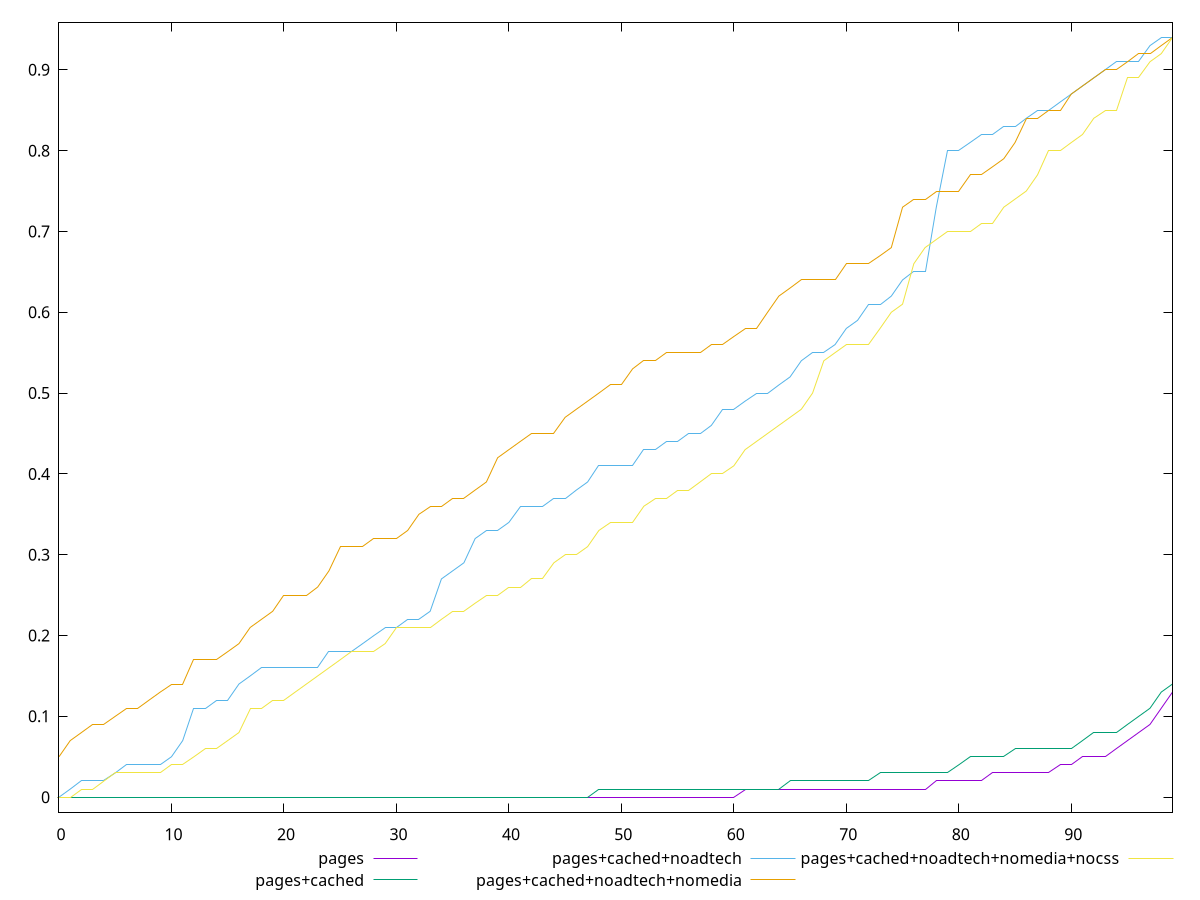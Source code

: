 reset

$pages <<EOF
0 0
1 0
2 0
3 0
4 0
5 0
6 0
7 0
8 0
9 0
10 0
11 0
12 0
13 0
14 0
15 0
16 0
17 0
18 0
19 0
20 0
21 0
22 0
23 0
24 0
25 0
26 0
27 0
28 0
29 0
30 0
31 0
32 0
33 0
34 0
35 0
36 0
37 0
38 0
39 0
40 0
41 0
42 0
43 0
44 0
45 0
46 0
47 0
48 0
49 0
50 0
51 0
52 0
53 0
54 0
55 0
56 0
57 0
58 0
59 0
60 0
61 0.01
62 0.01
63 0.01
64 0.01
65 0.01
66 0.01
67 0.01
68 0.01
69 0.01
70 0.01
71 0.01
72 0.01
73 0.01
74 0.01
75 0.01
76 0.01
77 0.01
78 0.02
79 0.02
80 0.02
81 0.02
82 0.02
83 0.03
84 0.03
85 0.03
86 0.03
87 0.03
88 0.03
89 0.04
90 0.04
91 0.05
92 0.05
93 0.05
94 0.06
95 0.07
96 0.08
97 0.09
98 0.11
99 0.13
EOF

$pagesCached <<EOF
0 0
1 0
2 0
3 0
4 0
5 0
6 0
7 0
8 0
9 0
10 0
11 0
12 0
13 0
14 0
15 0
16 0
17 0
18 0
19 0
20 0
21 0
22 0
23 0
24 0
25 0
26 0
27 0
28 0
29 0
30 0
31 0
32 0
33 0
34 0
35 0
36 0
37 0
38 0
39 0
40 0
41 0
42 0
43 0
44 0
45 0
46 0
47 0
48 0.01
49 0.01
50 0.01
51 0.01
52 0.01
53 0.01
54 0.01
55 0.01
56 0.01
57 0.01
58 0.01
59 0.01
60 0.01
61 0.01
62 0.01
63 0.01
64 0.01
65 0.02
66 0.02
67 0.02
68 0.02
69 0.02
70 0.02
71 0.02
72 0.02
73 0.03
74 0.03
75 0.03
76 0.03
77 0.03
78 0.03
79 0.03
80 0.04
81 0.05
82 0.05
83 0.05
84 0.05
85 0.06
86 0.06
87 0.06
88 0.06
89 0.06
90 0.06
91 0.07
92 0.08
93 0.08
94 0.08
95 0.09
96 0.1
97 0.11
98 0.13
99 0.14
EOF

$pagesCachedNoadtech <<EOF
0 0
1 0.01
2 0.02
3 0.02
4 0.02
5 0.03
6 0.04
7 0.04
8 0.04
9 0.04
10 0.05
11 0.07
12 0.11
13 0.11
14 0.12
15 0.12
16 0.14
17 0.15
18 0.16
19 0.16
20 0.16
21 0.16
22 0.16
23 0.16
24 0.18
25 0.18
26 0.18
27 0.19
28 0.2
29 0.21
30 0.21
31 0.22
32 0.22
33 0.23
34 0.27
35 0.28
36 0.29
37 0.32
38 0.33
39 0.33
40 0.34
41 0.36
42 0.36
43 0.36
44 0.37
45 0.37
46 0.38
47 0.39
48 0.41
49 0.41
50 0.41
51 0.41
52 0.43
53 0.43
54 0.44
55 0.44
56 0.45
57 0.45
58 0.46
59 0.48
60 0.48
61 0.49
62 0.5
63 0.5
64 0.51
65 0.52
66 0.54
67 0.55
68 0.55
69 0.56
70 0.58
71 0.59
72 0.61
73 0.61
74 0.62
75 0.64
76 0.65
77 0.65
78 0.73
79 0.8
80 0.8
81 0.81
82 0.82
83 0.82
84 0.83
85 0.83
86 0.84
87 0.85
88 0.85
89 0.86
90 0.87
91 0.88
92 0.89
93 0.9
94 0.91
95 0.91
96 0.91
97 0.93
98 0.94
99 0.94
EOF

$pagesCachedNoadtechNomedia <<EOF
0 0.05
1 0.07
2 0.08
3 0.09
4 0.09
5 0.1
6 0.11
7 0.11
8 0.12
9 0.13
10 0.14
11 0.14
12 0.17
13 0.17
14 0.17
15 0.18
16 0.19
17 0.21
18 0.22
19 0.23
20 0.25
21 0.25
22 0.25
23 0.26
24 0.28
25 0.31
26 0.31
27 0.31
28 0.32
29 0.32
30 0.32
31 0.33
32 0.35
33 0.36
34 0.36
35 0.37
36 0.37
37 0.38
38 0.39
39 0.42
40 0.43
41 0.44
42 0.45
43 0.45
44 0.45
45 0.47
46 0.48
47 0.49
48 0.5
49 0.51
50 0.51
51 0.53
52 0.54
53 0.54
54 0.55
55 0.55
56 0.55
57 0.55
58 0.56
59 0.56
60 0.57
61 0.58
62 0.58
63 0.6
64 0.62
65 0.63
66 0.64
67 0.64
68 0.64
69 0.64
70 0.66
71 0.66
72 0.66
73 0.67
74 0.68
75 0.73
76 0.74
77 0.74
78 0.75
79 0.75
80 0.75
81 0.77
82 0.77
83 0.78
84 0.79
85 0.81
86 0.84
87 0.84
88 0.85
89 0.85
90 0.87
91 0.88
92 0.89
93 0.9
94 0.9
95 0.91
96 0.92
97 0.92
98 0.93
99 0.94
EOF

$pagesCachedNoadtechNomediaNocss <<EOF
0 0
1 0
2 0.01
3 0.01
4 0.02
5 0.03
6 0.03
7 0.03
8 0.03
9 0.03
10 0.04
11 0.04
12 0.05
13 0.06
14 0.06
15 0.07
16 0.08
17 0.11
18 0.11
19 0.12
20 0.12
21 0.13
22 0.14
23 0.15
24 0.16
25 0.17
26 0.18
27 0.18
28 0.18
29 0.19
30 0.21
31 0.21
32 0.21
33 0.21
34 0.22
35 0.23
36 0.23
37 0.24
38 0.25
39 0.25
40 0.26
41 0.26
42 0.27
43 0.27
44 0.29
45 0.3
46 0.3
47 0.31
48 0.33
49 0.34
50 0.34
51 0.34
52 0.36
53 0.37
54 0.37
55 0.38
56 0.38
57 0.39
58 0.4
59 0.4
60 0.41
61 0.43
62 0.44
63 0.45
64 0.46
65 0.47
66 0.48
67 0.5
68 0.54
69 0.55
70 0.56
71 0.56
72 0.56
73 0.58
74 0.6
75 0.61
76 0.66
77 0.68
78 0.69
79 0.7
80 0.7
81 0.7
82 0.71
83 0.71
84 0.73
85 0.74
86 0.75
87 0.77
88 0.8
89 0.8
90 0.81
91 0.82
92 0.84
93 0.85
94 0.85
95 0.89
96 0.89
97 0.91
98 0.92
99 0.94
EOF

set key outside below
set xrange [0:99]
set yrange [-0.0188:0.9588]
set trange [-0.0188:0.9588]
set terminal svg size 640, 580 enhanced background rgb 'white'
set output "report_00015_2021-02-09T16-11-33.973Z/max-potential-fid/comparison/sorted/all_score.svg"

plot $pages title "pages" with line, \
     $pagesCached title "pages+cached" with line, \
     $pagesCachedNoadtech title "pages+cached+noadtech" with line, \
     $pagesCachedNoadtechNomedia title "pages+cached+noadtech+nomedia" with line, \
     $pagesCachedNoadtechNomediaNocss title "pages+cached+noadtech+nomedia+nocss" with line

reset
